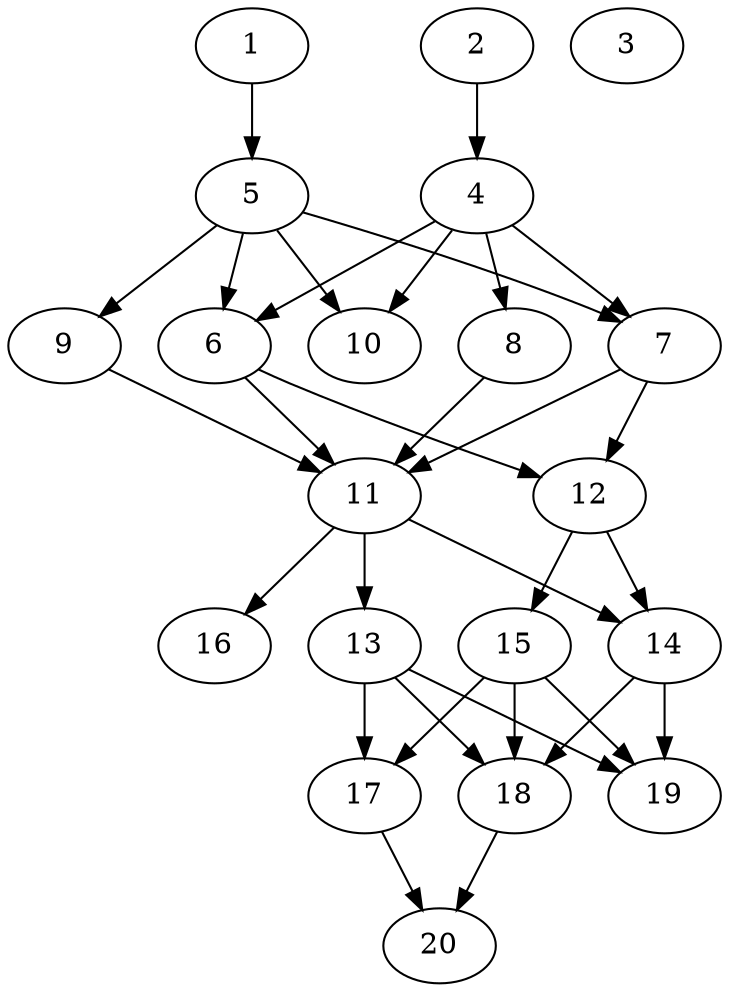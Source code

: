 // DAG automatically generated by daggen at Tue Jul 23 14:27:02 2019
// ./daggen --dot -n 20 --ccr 0.4 --fat 0.5 --regular 0.5 --density 0.7 --mindata 5242880 --maxdata 52428800 
digraph G {
  1 [size="122403840", alpha="0.18", expect_size="48961536"] 
  1 -> 5 [size ="48961536"]
  2 [size="89817600", alpha="0.15", expect_size="35927040"] 
  2 -> 4 [size ="35927040"]
  3 [size="59284480", alpha="0.02", expect_size="23713792"] 
  4 [size="39559680", alpha="0.12", expect_size="15823872"] 
  4 -> 6 [size ="15823872"]
  4 -> 7 [size ="15823872"]
  4 -> 8 [size ="15823872"]
  4 -> 10 [size ="15823872"]
  5 [size="57024000", alpha="0.01", expect_size="22809600"] 
  5 -> 6 [size ="22809600"]
  5 -> 7 [size ="22809600"]
  5 -> 9 [size ="22809600"]
  5 -> 10 [size ="22809600"]
  6 [size="89523200", alpha="0.06", expect_size="35809280"] 
  6 -> 11 [size ="35809280"]
  6 -> 12 [size ="35809280"]
  7 [size="120865280", alpha="0.13", expect_size="48346112"] 
  7 -> 11 [size ="48346112"]
  7 -> 12 [size ="48346112"]
  8 [size="121280000", alpha="0.02", expect_size="48512000"] 
  8 -> 11 [size ="48512000"]
  9 [size="37286400", alpha="0.17", expect_size="14914560"] 
  9 -> 11 [size ="14914560"]
  10 [size="56760320", alpha="0.06", expect_size="22704128"] 
  11 [size="94092800", alpha="0.02", expect_size="37637120"] 
  11 -> 13 [size ="37637120"]
  11 -> 14 [size ="37637120"]
  11 -> 16 [size ="37637120"]
  12 [size="82961920", alpha="0.10", expect_size="33184768"] 
  12 -> 14 [size ="33184768"]
  12 -> 15 [size ="33184768"]
  13 [size="54878720", alpha="0.16", expect_size="21951488"] 
  13 -> 17 [size ="21951488"]
  13 -> 18 [size ="21951488"]
  13 -> 19 [size ="21951488"]
  14 [size="67110400", alpha="0.12", expect_size="26844160"] 
  14 -> 18 [size ="26844160"]
  14 -> 19 [size ="26844160"]
  15 [size="20019200", alpha="0.13", expect_size="8007680"] 
  15 -> 17 [size ="8007680"]
  15 -> 18 [size ="8007680"]
  15 -> 19 [size ="8007680"]
  16 [size="27888640", alpha="0.07", expect_size="11155456"] 
  17 [size="65088000", alpha="0.17", expect_size="26035200"] 
  17 -> 20 [size ="26035200"]
  18 [size="24168960", alpha="0.02", expect_size="9667584"] 
  18 -> 20 [size ="9667584"]
  19 [size="33428480", alpha="0.10", expect_size="13371392"] 
  20 [size="13882880", alpha="0.11", expect_size="5553152"] 
}

